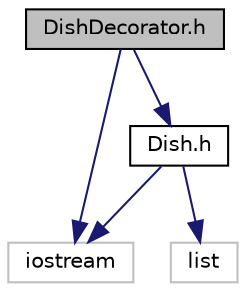 digraph "DishDecorator.h"
{
 // LATEX_PDF_SIZE
  edge [fontname="Helvetica",fontsize="10",labelfontname="Helvetica",labelfontsize="10"];
  node [fontname="Helvetica",fontsize="10",shape=record];
  Node1 [label="DishDecorator.h",height=0.2,width=0.4,color="black", fillcolor="grey75", style="filled", fontcolor="black",tooltip="Contains the declaration of the DishDecorator class."];
  Node1 -> Node2 [color="midnightblue",fontsize="10",style="solid"];
  Node2 [label="iostream",height=0.2,width=0.4,color="grey75", fillcolor="white", style="filled",tooltip=" "];
  Node1 -> Node3 [color="midnightblue",fontsize="10",style="solid"];
  Node3 [label="Dish.h",height=0.2,width=0.4,color="black", fillcolor="white", style="filled",URL="$Dish_8h.html",tooltip="Contains the declaration of the Dish class."];
  Node3 -> Node2 [color="midnightblue",fontsize="10",style="solid"];
  Node3 -> Node4 [color="midnightblue",fontsize="10",style="solid"];
  Node4 [label="list",height=0.2,width=0.4,color="grey75", fillcolor="white", style="filled",tooltip=" "];
}
